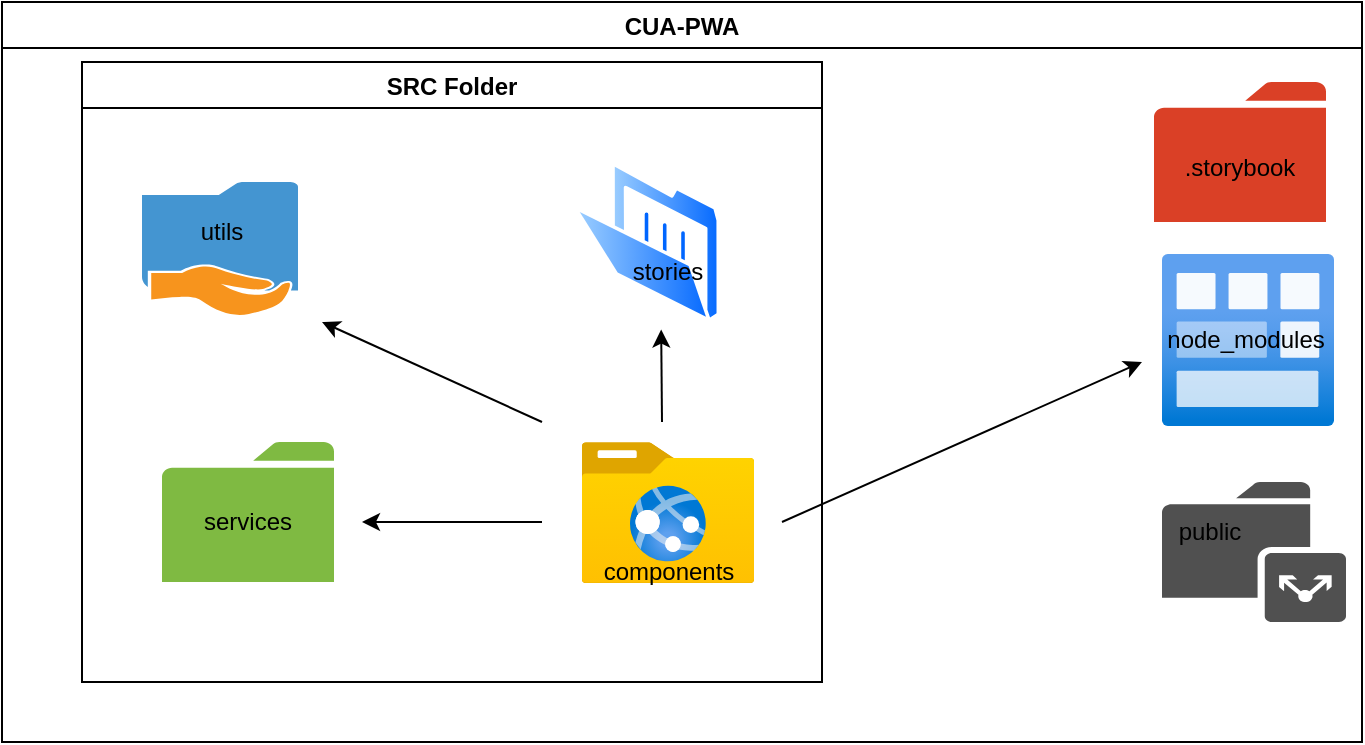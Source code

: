<mxfile version="15.0.3" type="github">
  <diagram id="DyeA0R5ESNiD44GaK_AN" name="Page-1">
    <mxGraphModel dx="1038" dy="579" grid="1" gridSize="10" guides="1" tooltips="1" connect="1" arrows="1" fold="1" page="1" pageScale="1" pageWidth="827" pageHeight="1169" math="0" shadow="0">
      <root>
        <mxCell id="0" />
        <mxCell id="1" parent="0" />
        <mxCell id="xJInYHNCrXJ5tW3enrJM-37" value="CUA-PWA" style="swimlane;" vertex="1" parent="1">
          <mxGeometry x="30" y="120" width="680" height="370" as="geometry" />
        </mxCell>
        <mxCell id="xJInYHNCrXJ5tW3enrJM-45" value="" style="pointerEvents=1;shadow=0;dashed=0;html=1;strokeColor=none;fillColor=#505050;labelPosition=center;verticalLabelPosition=bottom;verticalAlign=top;outlineConnect=0;align=center;shape=mxgraph.office.concepts.folder_public;" vertex="1" parent="xJInYHNCrXJ5tW3enrJM-37">
          <mxGeometry x="580" y="240" width="92" height="70" as="geometry" />
        </mxCell>
        <mxCell id="xJInYHNCrXJ5tW3enrJM-46" value="" style="aspect=fixed;html=1;points=[];align=center;image;fontSize=12;image=img/lib/azure2/general/Module.svg;" vertex="1" parent="xJInYHNCrXJ5tW3enrJM-37">
          <mxGeometry x="580" y="126" width="86" height="86" as="geometry" />
        </mxCell>
        <mxCell id="xJInYHNCrXJ5tW3enrJM-48" value="node_modules&lt;br&gt;" style="text;html=1;strokeColor=none;fillColor=none;align=center;verticalAlign=middle;whiteSpace=wrap;rounded=0;" vertex="1" parent="xJInYHNCrXJ5tW3enrJM-37">
          <mxGeometry x="602" y="159" width="40" height="20" as="geometry" />
        </mxCell>
        <mxCell id="xJInYHNCrXJ5tW3enrJM-49" value="public&lt;br&gt;" style="text;html=1;strokeColor=none;fillColor=none;align=center;verticalAlign=middle;whiteSpace=wrap;rounded=0;" vertex="1" parent="xJInYHNCrXJ5tW3enrJM-37">
          <mxGeometry x="584" y="255" width="40" height="20" as="geometry" />
        </mxCell>
        <mxCell id="xJInYHNCrXJ5tW3enrJM-53" value="SRC Folder" style="swimlane;" vertex="1" parent="xJInYHNCrXJ5tW3enrJM-37">
          <mxGeometry x="40" y="30" width="370" height="310" as="geometry" />
        </mxCell>
        <mxCell id="xJInYHNCrXJ5tW3enrJM-54" value="" style="aspect=fixed;html=1;points=[];align=center;image;fontSize=12;image=img/lib/azure2/general/Folder_Website.svg;" vertex="1" parent="xJInYHNCrXJ5tW3enrJM-53">
          <mxGeometry x="250" y="190" width="86" height="70.82" as="geometry" />
        </mxCell>
        <mxCell id="xJInYHNCrXJ5tW3enrJM-55" value="" style="aspect=fixed;perimeter=ellipsePerimeter;html=1;align=center;shadow=0;dashed=0;spacingTop=3;image;image=img/lib/active_directory/folder_open.svg;" vertex="1" parent="xJInYHNCrXJ5tW3enrJM-53">
          <mxGeometry x="245.5" y="50" width="73.6" height="80" as="geometry" />
        </mxCell>
        <mxCell id="xJInYHNCrXJ5tW3enrJM-56" value="" style="pointerEvents=1;shadow=0;dashed=0;html=1;strokeColor=none;labelPosition=center;verticalLabelPosition=bottom;verticalAlign=top;outlineConnect=0;align=center;shape=mxgraph.office.concepts.folder;fillColor=#7FBA42;" vertex="1" parent="xJInYHNCrXJ5tW3enrJM-53">
          <mxGeometry x="40" y="190" width="86" height="70" as="geometry" />
        </mxCell>
        <mxCell id="xJInYHNCrXJ5tW3enrJM-61" value="stories&lt;br&gt;" style="text;html=1;strokeColor=none;fillColor=none;align=center;verticalAlign=middle;whiteSpace=wrap;rounded=0;" vertex="1" parent="xJInYHNCrXJ5tW3enrJM-53">
          <mxGeometry x="270.25" y="95" width="45.5" height="20" as="geometry" />
        </mxCell>
        <mxCell id="xJInYHNCrXJ5tW3enrJM-68" value="components" style="text;html=1;strokeColor=none;fillColor=none;align=center;verticalAlign=middle;whiteSpace=wrap;rounded=0;" vertex="1" parent="xJInYHNCrXJ5tW3enrJM-53">
          <mxGeometry x="257.5" y="240" width="71" height="30" as="geometry" />
        </mxCell>
        <mxCell id="xJInYHNCrXJ5tW3enrJM-69" value="services" style="text;html=1;strokeColor=none;fillColor=none;align=center;verticalAlign=middle;whiteSpace=wrap;rounded=0;" vertex="1" parent="xJInYHNCrXJ5tW3enrJM-53">
          <mxGeometry x="63" y="220" width="40" height="20" as="geometry" />
        </mxCell>
        <mxCell id="xJInYHNCrXJ5tW3enrJM-63" value="" style="pointerEvents=1;shadow=0;dashed=0;html=1;strokeColor=none;labelPosition=center;verticalLabelPosition=bottom;verticalAlign=top;outlineConnect=0;align=center;shape=mxgraph.office.concepts.folder;fillColor=#DA4026;" vertex="1" parent="xJInYHNCrXJ5tW3enrJM-37">
          <mxGeometry x="576" y="40" width="86" height="70" as="geometry" />
        </mxCell>
        <mxCell id="xJInYHNCrXJ5tW3enrJM-64" value=".storybook" style="text;html=1;strokeColor=none;fillColor=none;align=center;verticalAlign=middle;whiteSpace=wrap;rounded=0;" vertex="1" parent="xJInYHNCrXJ5tW3enrJM-37">
          <mxGeometry x="576" y="70" width="86" height="25" as="geometry" />
        </mxCell>
        <mxCell id="xJInYHNCrXJ5tW3enrJM-66" value="" style="shadow=0;dashed=0;html=1;strokeColor=none;fillColor=#4495D1;labelPosition=center;verticalLabelPosition=bottom;verticalAlign=top;align=center;outlineConnect=0;shape=mxgraph.veeam.shared_folder;" vertex="1" parent="1">
          <mxGeometry x="100" y="210" width="78" height="67" as="geometry" />
        </mxCell>
        <mxCell id="xJInYHNCrXJ5tW3enrJM-67" value="utils" style="text;html=1;strokeColor=none;fillColor=none;align=center;verticalAlign=middle;whiteSpace=wrap;rounded=0;" vertex="1" parent="1">
          <mxGeometry x="120" y="225" width="40" height="20" as="geometry" />
        </mxCell>
        <mxCell id="xJInYHNCrXJ5tW3enrJM-70" value="" style="endArrow=classic;html=1;" edge="1" parent="1">
          <mxGeometry width="50" height="50" relative="1" as="geometry">
            <mxPoint x="420" y="380" as="sourcePoint" />
            <mxPoint x="600" y="300" as="targetPoint" />
          </mxGeometry>
        </mxCell>
        <mxCell id="xJInYHNCrXJ5tW3enrJM-71" value="" style="endArrow=classic;html=1;" edge="1" parent="1">
          <mxGeometry width="50" height="50" relative="1" as="geometry">
            <mxPoint x="300" y="380" as="sourcePoint" />
            <mxPoint x="210" y="380" as="targetPoint" />
          </mxGeometry>
        </mxCell>
        <mxCell id="xJInYHNCrXJ5tW3enrJM-72" value="" style="endArrow=classic;html=1;entryX=0.599;entryY=1.047;entryDx=0;entryDy=0;entryPerimeter=0;" edge="1" parent="1" target="xJInYHNCrXJ5tW3enrJM-55">
          <mxGeometry width="50" height="50" relative="1" as="geometry">
            <mxPoint x="360" y="330" as="sourcePoint" />
            <mxPoint x="440" y="310" as="targetPoint" />
          </mxGeometry>
        </mxCell>
        <mxCell id="xJInYHNCrXJ5tW3enrJM-73" value="" style="endArrow=classic;html=1;" edge="1" parent="1">
          <mxGeometry width="50" height="50" relative="1" as="geometry">
            <mxPoint x="300" y="330" as="sourcePoint" />
            <mxPoint x="190" y="280" as="targetPoint" />
          </mxGeometry>
        </mxCell>
      </root>
    </mxGraphModel>
  </diagram>
</mxfile>
